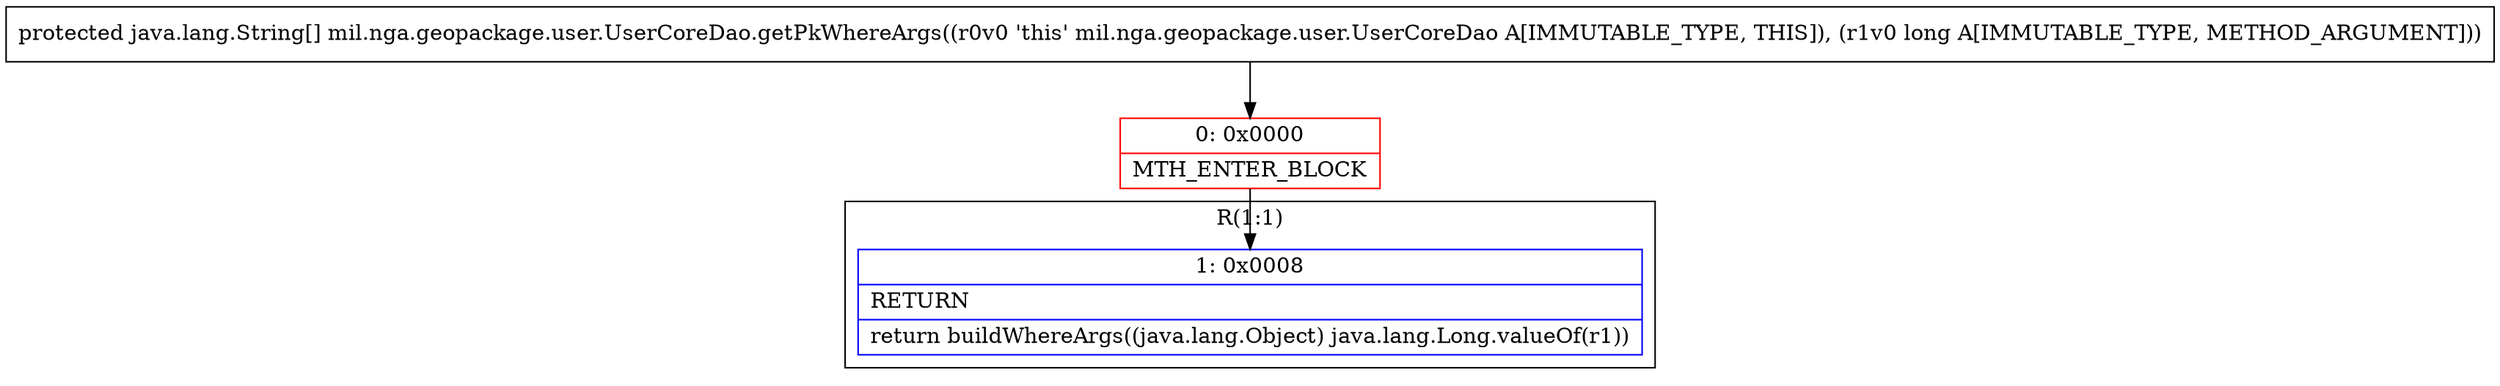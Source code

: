 digraph "CFG formil.nga.geopackage.user.UserCoreDao.getPkWhereArgs(J)[Ljava\/lang\/String;" {
subgraph cluster_Region_322292290 {
label = "R(1:1)";
node [shape=record,color=blue];
Node_1 [shape=record,label="{1\:\ 0x0008|RETURN\l|return buildWhereArgs((java.lang.Object) java.lang.Long.valueOf(r1))\l}"];
}
Node_0 [shape=record,color=red,label="{0\:\ 0x0000|MTH_ENTER_BLOCK\l}"];
MethodNode[shape=record,label="{protected java.lang.String[] mil.nga.geopackage.user.UserCoreDao.getPkWhereArgs((r0v0 'this' mil.nga.geopackage.user.UserCoreDao A[IMMUTABLE_TYPE, THIS]), (r1v0 long A[IMMUTABLE_TYPE, METHOD_ARGUMENT])) }"];
MethodNode -> Node_0;
Node_0 -> Node_1;
}

